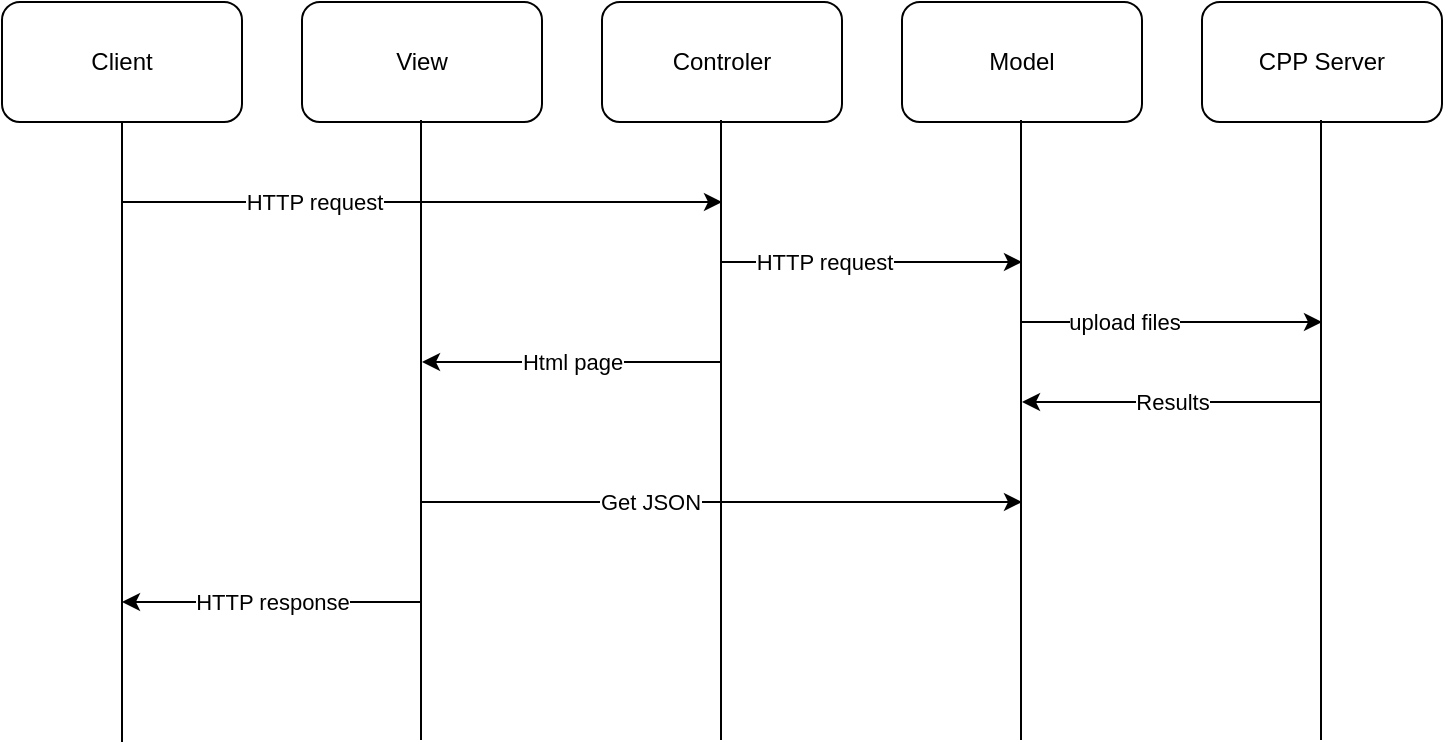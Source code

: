 <mxfile version="14.6.0" type="github">
  <diagram id="SSJaBWGN5REx6LANdPpt" name="Page-1">
    <mxGraphModel dx="1038" dy="548" grid="1" gridSize="10" guides="1" tooltips="1" connect="1" arrows="1" fold="1" page="1" pageScale="1" pageWidth="1169" pageHeight="827" math="0" shadow="0">
      <root>
        <mxCell id="0" />
        <mxCell id="1" parent="0" />
        <mxCell id="GkJH8r2QWdnZG4I43V4e-1" value="Client" style="rounded=1;whiteSpace=wrap;html=1;" vertex="1" parent="1">
          <mxGeometry x="170" y="200" width="120" height="60" as="geometry" />
        </mxCell>
        <mxCell id="GkJH8r2QWdnZG4I43V4e-2" value="View" style="rounded=1;whiteSpace=wrap;html=1;" vertex="1" parent="1">
          <mxGeometry x="320" y="200" width="120" height="60" as="geometry" />
        </mxCell>
        <mxCell id="GkJH8r2QWdnZG4I43V4e-3" value="Controler" style="rounded=1;whiteSpace=wrap;html=1;" vertex="1" parent="1">
          <mxGeometry x="470" y="200" width="120" height="60" as="geometry" />
        </mxCell>
        <mxCell id="GkJH8r2QWdnZG4I43V4e-4" value="Model" style="rounded=1;whiteSpace=wrap;html=1;" vertex="1" parent="1">
          <mxGeometry x="620" y="200" width="120" height="60" as="geometry" />
        </mxCell>
        <mxCell id="GkJH8r2QWdnZG4I43V4e-5" value="CPP Server" style="rounded=1;whiteSpace=wrap;html=1;" vertex="1" parent="1">
          <mxGeometry x="770" y="200" width="120" height="60" as="geometry" />
        </mxCell>
        <mxCell id="GkJH8r2QWdnZG4I43V4e-6" value="" style="endArrow=classic;html=1;" edge="1" parent="1">
          <mxGeometry relative="1" as="geometry">
            <mxPoint x="230" y="300" as="sourcePoint" />
            <mxPoint x="530" y="300" as="targetPoint" />
          </mxGeometry>
        </mxCell>
        <mxCell id="GkJH8r2QWdnZG4I43V4e-7" value="HTTP request" style="edgeLabel;resizable=0;html=1;align=center;verticalAlign=middle;" connectable="0" vertex="1" parent="GkJH8r2QWdnZG4I43V4e-6">
          <mxGeometry relative="1" as="geometry">
            <mxPoint x="-54" as="offset" />
          </mxGeometry>
        </mxCell>
        <mxCell id="GkJH8r2QWdnZG4I43V4e-8" value="" style="endArrow=none;html=1;entryX=0.5;entryY=1;entryDx=0;entryDy=0;" edge="1" parent="1" target="GkJH8r2QWdnZG4I43V4e-1">
          <mxGeometry width="50" height="50" relative="1" as="geometry">
            <mxPoint x="230" y="570" as="sourcePoint" />
            <mxPoint x="240" y="290" as="targetPoint" />
          </mxGeometry>
        </mxCell>
        <mxCell id="GkJH8r2QWdnZG4I43V4e-9" value="" style="endArrow=none;html=1;entryX=0.5;entryY=1;entryDx=0;entryDy=0;" edge="1" parent="1">
          <mxGeometry width="50" height="50" relative="1" as="geometry">
            <mxPoint x="829.5" y="569" as="sourcePoint" />
            <mxPoint x="829.5" y="259" as="targetPoint" />
          </mxGeometry>
        </mxCell>
        <mxCell id="GkJH8r2QWdnZG4I43V4e-10" value="" style="endArrow=none;html=1;entryX=0.5;entryY=1;entryDx=0;entryDy=0;" edge="1" parent="1">
          <mxGeometry width="50" height="50" relative="1" as="geometry">
            <mxPoint x="679.5" y="569" as="sourcePoint" />
            <mxPoint x="679.5" y="259" as="targetPoint" />
          </mxGeometry>
        </mxCell>
        <mxCell id="GkJH8r2QWdnZG4I43V4e-11" value="" style="endArrow=none;html=1;entryX=0.5;entryY=1;entryDx=0;entryDy=0;" edge="1" parent="1">
          <mxGeometry width="50" height="50" relative="1" as="geometry">
            <mxPoint x="529.5" y="569" as="sourcePoint" />
            <mxPoint x="529.5" y="259" as="targetPoint" />
          </mxGeometry>
        </mxCell>
        <mxCell id="GkJH8r2QWdnZG4I43V4e-12" value="" style="endArrow=none;html=1;entryX=0.5;entryY=1;entryDx=0;entryDy=0;" edge="1" parent="1">
          <mxGeometry width="50" height="50" relative="1" as="geometry">
            <mxPoint x="379.5" y="569" as="sourcePoint" />
            <mxPoint x="379.5" y="259" as="targetPoint" />
          </mxGeometry>
        </mxCell>
        <mxCell id="GkJH8r2QWdnZG4I43V4e-14" value="" style="endArrow=classic;html=1;" edge="1" parent="1">
          <mxGeometry relative="1" as="geometry">
            <mxPoint x="530" y="330" as="sourcePoint" />
            <mxPoint x="680" y="330" as="targetPoint" />
          </mxGeometry>
        </mxCell>
        <mxCell id="GkJH8r2QWdnZG4I43V4e-15" value="HTTP request" style="edgeLabel;resizable=0;html=1;align=center;verticalAlign=middle;" connectable="0" vertex="1" parent="GkJH8r2QWdnZG4I43V4e-14">
          <mxGeometry relative="1" as="geometry">
            <mxPoint x="-24" as="offset" />
          </mxGeometry>
        </mxCell>
        <mxCell id="GkJH8r2QWdnZG4I43V4e-16" value="" style="endArrow=classic;html=1;" edge="1" parent="1">
          <mxGeometry relative="1" as="geometry">
            <mxPoint x="680" y="360" as="sourcePoint" />
            <mxPoint x="830" y="360" as="targetPoint" />
          </mxGeometry>
        </mxCell>
        <mxCell id="GkJH8r2QWdnZG4I43V4e-17" value="upload files" style="edgeLabel;resizable=0;html=1;align=center;verticalAlign=middle;" connectable="0" vertex="1" parent="GkJH8r2QWdnZG4I43V4e-16">
          <mxGeometry relative="1" as="geometry">
            <mxPoint x="-24" as="offset" />
          </mxGeometry>
        </mxCell>
        <mxCell id="GkJH8r2QWdnZG4I43V4e-18" value="" style="endArrow=classic;html=1;" edge="1" parent="1">
          <mxGeometry relative="1" as="geometry">
            <mxPoint x="830" y="400" as="sourcePoint" />
            <mxPoint x="680" y="400" as="targetPoint" />
          </mxGeometry>
        </mxCell>
        <mxCell id="GkJH8r2QWdnZG4I43V4e-19" value="Results" style="edgeLabel;resizable=0;html=1;align=center;verticalAlign=middle;" connectable="0" vertex="1" parent="GkJH8r2QWdnZG4I43V4e-18">
          <mxGeometry relative="1" as="geometry" />
        </mxCell>
        <mxCell id="GkJH8r2QWdnZG4I43V4e-20" value="" style="endArrow=classic;html=1;" edge="1" parent="1">
          <mxGeometry relative="1" as="geometry">
            <mxPoint x="530" y="380" as="sourcePoint" />
            <mxPoint x="380" y="380" as="targetPoint" />
          </mxGeometry>
        </mxCell>
        <mxCell id="GkJH8r2QWdnZG4I43V4e-21" value="Html page" style="edgeLabel;resizable=0;html=1;align=center;verticalAlign=middle;" connectable="0" vertex="1" parent="GkJH8r2QWdnZG4I43V4e-20">
          <mxGeometry relative="1" as="geometry" />
        </mxCell>
        <mxCell id="GkJH8r2QWdnZG4I43V4e-24" value="" style="endArrow=classic;html=1;" edge="1" parent="1">
          <mxGeometry relative="1" as="geometry">
            <mxPoint x="380" y="500" as="sourcePoint" />
            <mxPoint x="230" y="500" as="targetPoint" />
          </mxGeometry>
        </mxCell>
        <mxCell id="GkJH8r2QWdnZG4I43V4e-25" value="HTTP response" style="edgeLabel;resizable=0;html=1;align=center;verticalAlign=middle;" connectable="0" vertex="1" parent="GkJH8r2QWdnZG4I43V4e-24">
          <mxGeometry relative="1" as="geometry" />
        </mxCell>
        <mxCell id="GkJH8r2QWdnZG4I43V4e-26" value="" style="endArrow=classic;html=1;" edge="1" parent="1">
          <mxGeometry relative="1" as="geometry">
            <mxPoint x="380" y="450" as="sourcePoint" />
            <mxPoint x="680" y="450" as="targetPoint" />
          </mxGeometry>
        </mxCell>
        <mxCell id="GkJH8r2QWdnZG4I43V4e-27" value="Get JSON" style="edgeLabel;resizable=0;html=1;align=center;verticalAlign=middle;" connectable="0" vertex="1" parent="GkJH8r2QWdnZG4I43V4e-26">
          <mxGeometry relative="1" as="geometry">
            <mxPoint x="-36" as="offset" />
          </mxGeometry>
        </mxCell>
      </root>
    </mxGraphModel>
  </diagram>
</mxfile>
